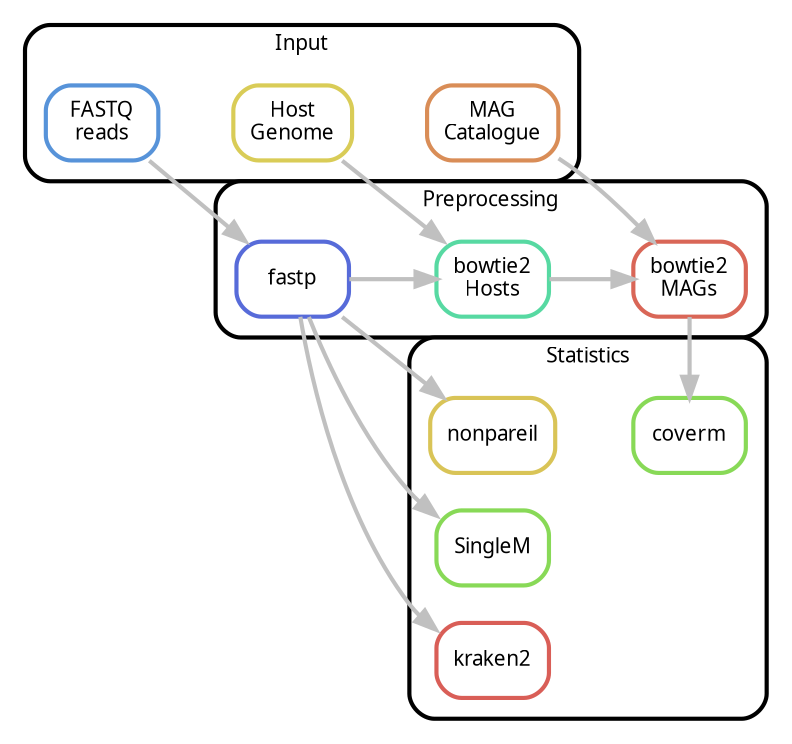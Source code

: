 digraph snakemake_dag {
	newrank=true;
    rankdir=LR;
    graph[bgcolor=white, margin=0, compound=true];
    node[shape=box, style=rounded, fontname=sans, fontsize=10, penwidth=2];
    edge[penwidth=2, color=grey];



    subgraph cluster_0 {
        label = "Input";
        shape=box; style=rounded; fontname=sans; fontsize=10; penwidth=2; margin=10;
        reads        [label = "FASTQ\nreads", color = "0.59 0.6 0.85", style="rounded"];
		mags         [label = "MAG\nCatalogue", color = "0.07 0.6 0.85", style="rounded"];
	    reference    [label = "Host\nGenome", color = "0.15 0.6 0.85", style="rounded"];
    }

	subgraph cluster_1 {
		label = "Preprocessing";
		shape=box; style=rounded; fontname=sans; fontsize=10; penwidth=2; margin=10;
    	fastp        [label = "fastp", color = "0.64 0.6 0.85", style="rounded"];
    	bowtie2_host [label = "bowtie2\nHosts", color = "0.43 0.6 0.85", style="rounded"];
	    bowtie2_mags [label = "bowtie2\nMAGs", color = "0.02 0.6 0.85", style="rounded"];
		fastp -> bowtie2_host -> bowtie2_mags
	}

	subgraph cluster_2 {
		label = "Statistics";
		shape=box; style=rounded; fontname=sans; fontsize=10; penwidth=2; margin=10;
		nonpareil    [label = "nonpareil", color = "0.14 0.6 0.85", style="rounded"];
		coverm       [label = "coverm", color = "0.27 0.6 0.85", style="rounded"];
		singlem      [label = "SingleM", color = "0.27 0.6 0.85", style="rounded"];
		kraken2      [label = "kraken2", color = "0.01 0.6 0.85", style="rounded"];

	}

	{rank=same; bowtie2_host; kraken2; nonpareil; singlem}
	{rank=same; bowtie2_mags; coverm}


    reads -> fastp
    reference -> bowtie2_host
    mags -> bowtie2_mags

    fastp -> kraken2
    fastp -> nonpareil
	fastp -> singlem
    bowtie2_mags -> coverm

}
